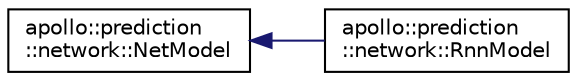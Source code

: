 digraph "Graphical Class Hierarchy"
{
  edge [fontname="Helvetica",fontsize="10",labelfontname="Helvetica",labelfontsize="10"];
  node [fontname="Helvetica",fontsize="10",shape=record];
  rankdir="LR";
  Node1 [label="apollo::prediction\l::network::NetModel",height=0.2,width=0.4,color="black", fillcolor="white", style="filled",URL="$classapollo_1_1prediction_1_1network_1_1NetModel.html",tooltip="NetModel is a base class for specific network model It contains a pure virtual function Run which mus..."];
  Node1 -> Node2 [dir="back",color="midnightblue",fontsize="10",style="solid",fontname="Helvetica"];
  Node2 [label="apollo::prediction\l::network::RnnModel",height=0.2,width=0.4,color="black", fillcolor="white", style="filled",URL="$classapollo_1_1prediction_1_1network_1_1RnnModel.html",tooltip="RnnModel is a derived class from NetModel, it has a specific layers structure. "];
}
